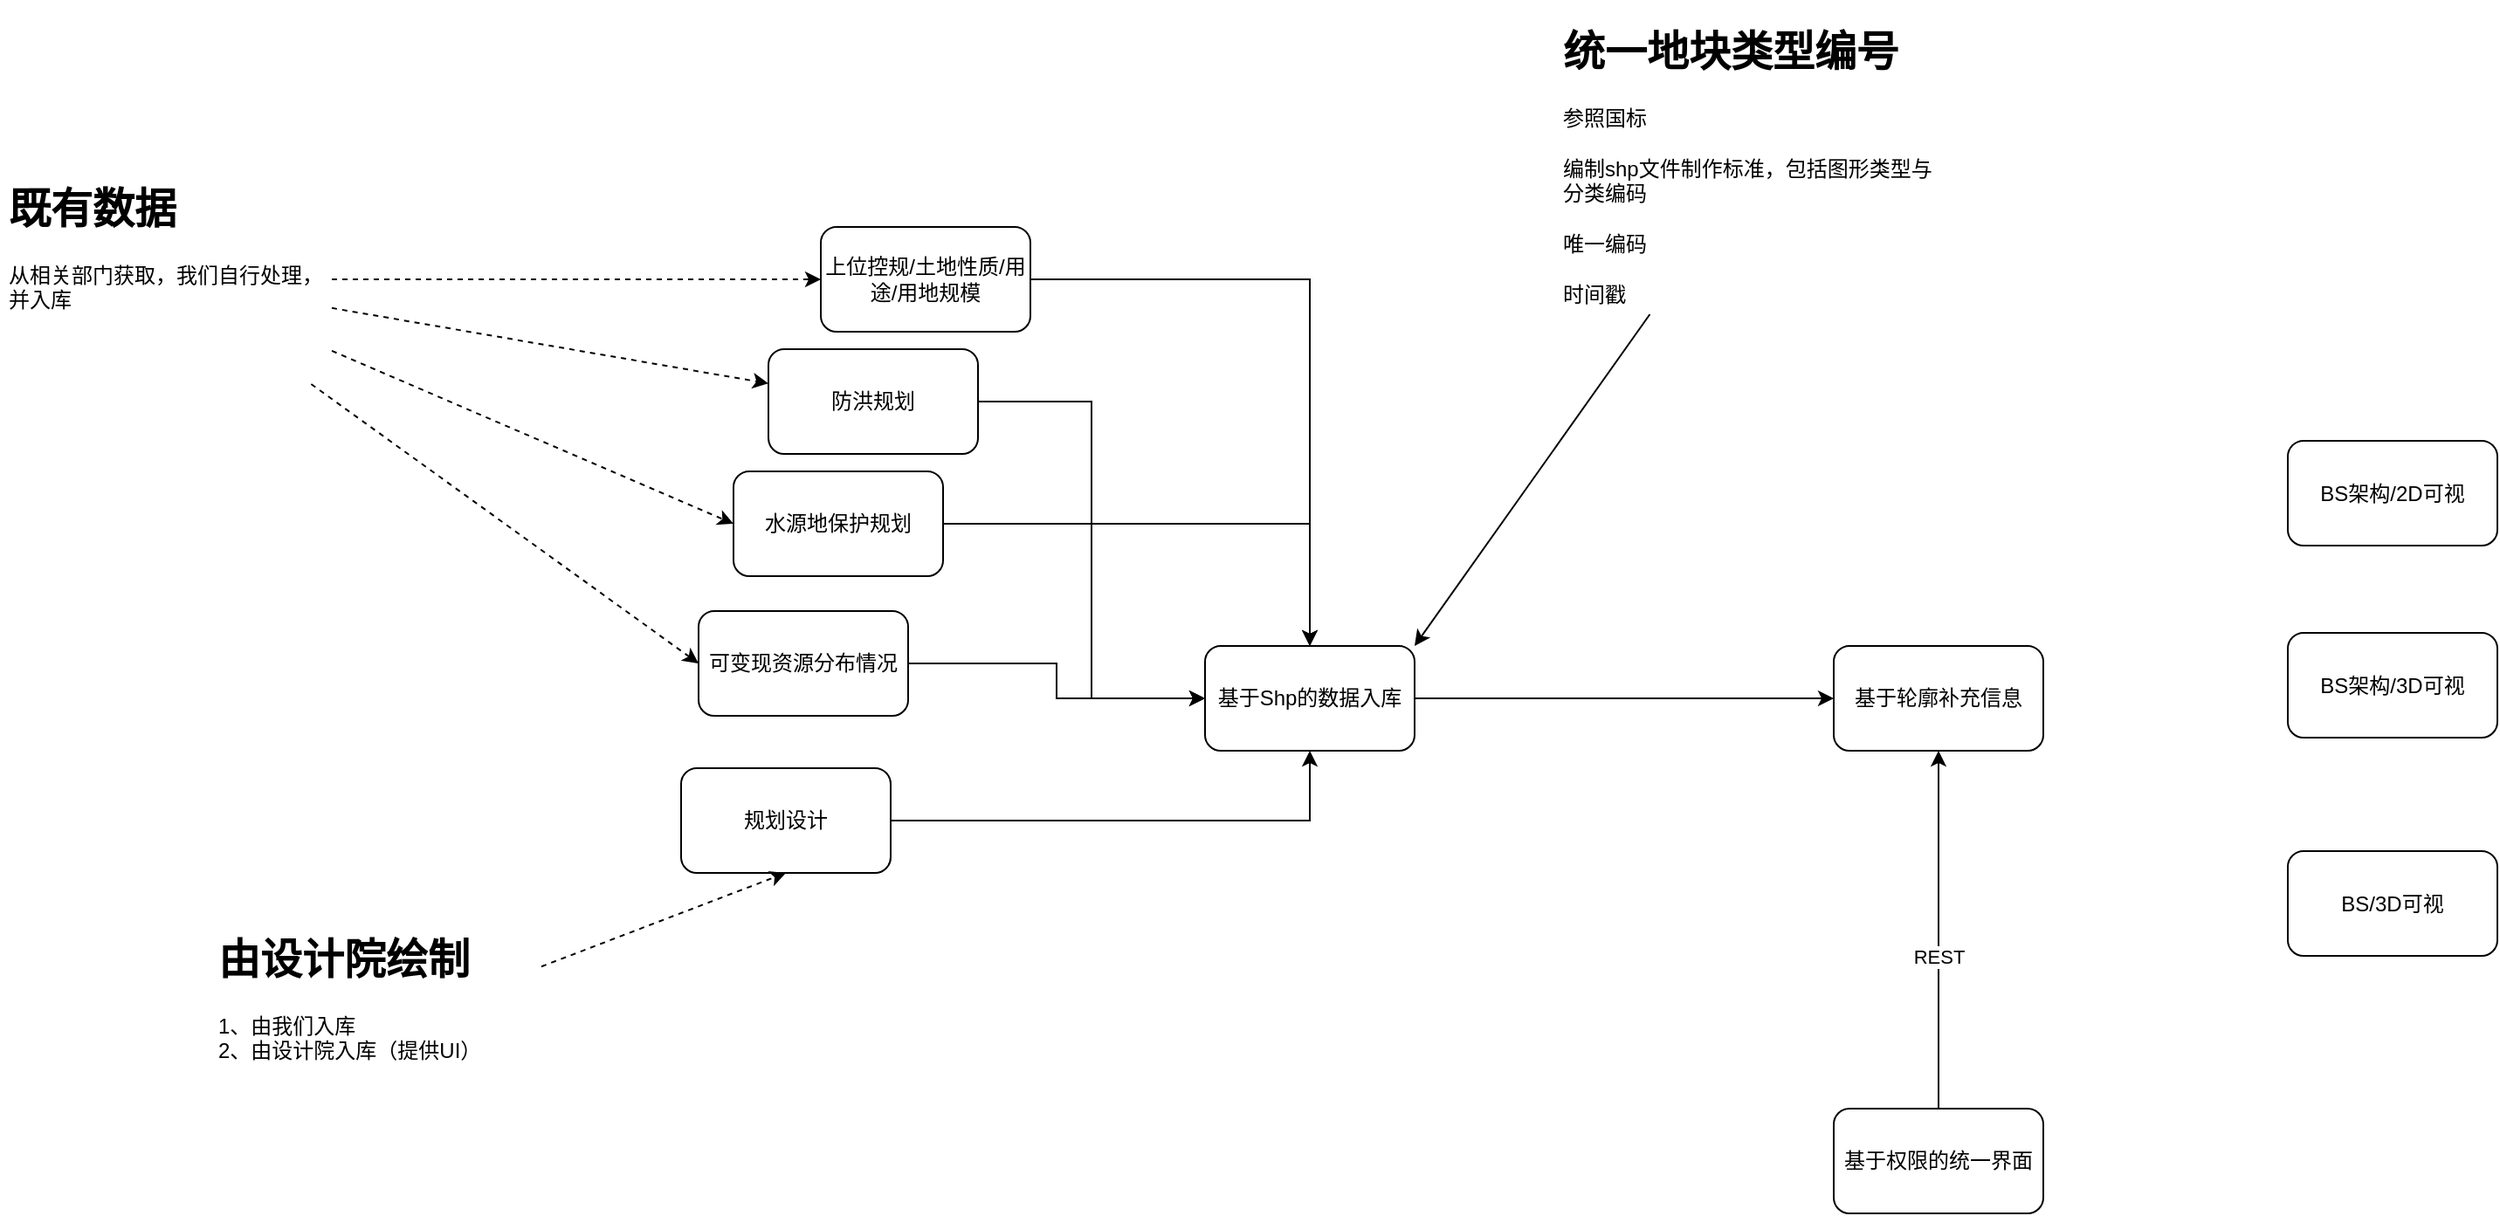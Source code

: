 <mxfile version="21.3.2" type="github">
  <diagram name="第 1 页" id="nfnzHy786rISAd0_TM_V">
    <mxGraphModel dx="2261" dy="1943" grid="1" gridSize="10" guides="1" tooltips="1" connect="1" arrows="1" fold="1" page="1" pageScale="1" pageWidth="827" pageHeight="1169" math="0" shadow="0">
      <root>
        <mxCell id="0" />
        <mxCell id="1" parent="0" />
        <mxCell id="NH8UexvuGOOD8I5ICKm5-14" style="edgeStyle=orthogonalEdgeStyle;rounded=0;orthogonalLoop=1;jettySize=auto;html=1;entryX=0;entryY=0.5;entryDx=0;entryDy=0;" parent="1" source="NH8UexvuGOOD8I5ICKm5-1" target="NH8UexvuGOOD8I5ICKm5-24" edge="1">
          <mxGeometry relative="1" as="geometry">
            <mxPoint x="294" y="350" as="targetPoint" />
          </mxGeometry>
        </mxCell>
        <mxCell id="NH8UexvuGOOD8I5ICKm5-1" value="基于Shp的数据入库" style="rounded=1;whiteSpace=wrap;html=1;" parent="1" vertex="1">
          <mxGeometry x="40" y="320" width="120" height="60" as="geometry" />
        </mxCell>
        <mxCell id="NH8UexvuGOOD8I5ICKm5-3" style="edgeStyle=orthogonalEdgeStyle;rounded=0;orthogonalLoop=1;jettySize=auto;html=1;" parent="1" source="NH8UexvuGOOD8I5ICKm5-2" target="NH8UexvuGOOD8I5ICKm5-1" edge="1">
          <mxGeometry relative="1" as="geometry" />
        </mxCell>
        <mxCell id="NH8UexvuGOOD8I5ICKm5-2" value="上位控规/土地性质/用途/用地规模" style="rounded=1;whiteSpace=wrap;html=1;" parent="1" vertex="1">
          <mxGeometry x="-180" y="80" width="120" height="60" as="geometry" />
        </mxCell>
        <mxCell id="NH8UexvuGOOD8I5ICKm5-12" style="edgeStyle=orthogonalEdgeStyle;rounded=0;orthogonalLoop=1;jettySize=auto;html=1;entryX=0;entryY=0.5;entryDx=0;entryDy=0;" parent="1" source="NH8UexvuGOOD8I5ICKm5-4" target="NH8UexvuGOOD8I5ICKm5-1" edge="1">
          <mxGeometry relative="1" as="geometry" />
        </mxCell>
        <mxCell id="NH8UexvuGOOD8I5ICKm5-4" value="防洪规划" style="rounded=1;whiteSpace=wrap;html=1;" parent="1" vertex="1">
          <mxGeometry x="-210" y="150" width="120" height="60" as="geometry" />
        </mxCell>
        <mxCell id="NH8UexvuGOOD8I5ICKm5-11" style="edgeStyle=orthogonalEdgeStyle;rounded=0;orthogonalLoop=1;jettySize=auto;html=1;" parent="1" source="NH8UexvuGOOD8I5ICKm5-5" target="NH8UexvuGOOD8I5ICKm5-1" edge="1">
          <mxGeometry relative="1" as="geometry" />
        </mxCell>
        <mxCell id="NH8UexvuGOOD8I5ICKm5-5" value="水源地保护规划" style="rounded=1;whiteSpace=wrap;html=1;" parent="1" vertex="1">
          <mxGeometry x="-230" y="220" width="120" height="60" as="geometry" />
        </mxCell>
        <mxCell id="NH8UexvuGOOD8I5ICKm5-9" style="edgeStyle=orthogonalEdgeStyle;rounded=0;orthogonalLoop=1;jettySize=auto;html=1;entryX=0;entryY=0.5;entryDx=0;entryDy=0;" parent="1" source="NH8UexvuGOOD8I5ICKm5-8" target="NH8UexvuGOOD8I5ICKm5-1" edge="1">
          <mxGeometry relative="1" as="geometry" />
        </mxCell>
        <mxCell id="NH8UexvuGOOD8I5ICKm5-8" value="可变现资源分布情况" style="rounded=1;whiteSpace=wrap;html=1;" parent="1" vertex="1">
          <mxGeometry x="-250" y="300" width="120" height="60" as="geometry" />
        </mxCell>
        <mxCell id="NH8UexvuGOOD8I5ICKm5-15" value="BS架构/2D可视" style="rounded=1;whiteSpace=wrap;html=1;" parent="1" vertex="1">
          <mxGeometry x="660" y="202.5" width="120" height="60" as="geometry" />
        </mxCell>
        <mxCell id="NH8UexvuGOOD8I5ICKm5-17" value="BS架构/3D可视" style="rounded=1;whiteSpace=wrap;html=1;" parent="1" vertex="1">
          <mxGeometry x="660" y="312.5" width="120" height="60" as="geometry" />
        </mxCell>
        <mxCell id="NH8UexvuGOOD8I5ICKm5-19" value="BS/3D可视" style="rounded=1;whiteSpace=wrap;html=1;" parent="1" vertex="1">
          <mxGeometry x="660" y="437.5" width="120" height="60" as="geometry" />
        </mxCell>
        <mxCell id="NH8UexvuGOOD8I5ICKm5-24" value="基于轮廓补充信息" style="rounded=1;whiteSpace=wrap;html=1;" parent="1" vertex="1">
          <mxGeometry x="400" y="320" width="120" height="60" as="geometry" />
        </mxCell>
        <mxCell id="NH8UexvuGOOD8I5ICKm5-26" style="edgeStyle=orthogonalEdgeStyle;rounded=0;orthogonalLoop=1;jettySize=auto;html=1;entryX=0.5;entryY=1;entryDx=0;entryDy=0;" parent="1" source="NH8UexvuGOOD8I5ICKm5-25" target="NH8UexvuGOOD8I5ICKm5-24" edge="1">
          <mxGeometry relative="1" as="geometry" />
        </mxCell>
        <mxCell id="NH8UexvuGOOD8I5ICKm5-27" value="REST" style="edgeLabel;html=1;align=center;verticalAlign=middle;resizable=0;points=[];" parent="NH8UexvuGOOD8I5ICKm5-26" vertex="1" connectable="0">
          <mxGeometry x="0.19" y="-2" relative="1" as="geometry">
            <mxPoint x="-2" y="35" as="offset" />
          </mxGeometry>
        </mxCell>
        <mxCell id="NH8UexvuGOOD8I5ICKm5-25" value="基于权限的统一界面" style="rounded=1;whiteSpace=wrap;html=1;" parent="1" vertex="1">
          <mxGeometry x="400" y="585" width="120" height="60" as="geometry" />
        </mxCell>
        <mxCell id="NH8UexvuGOOD8I5ICKm5-29" style="rounded=0;orthogonalLoop=1;jettySize=auto;html=1;entryX=1;entryY=0;entryDx=0;entryDy=0;" parent="1" source="NH8UexvuGOOD8I5ICKm5-28" target="NH8UexvuGOOD8I5ICKm5-1" edge="1">
          <mxGeometry relative="1" as="geometry" />
        </mxCell>
        <mxCell id="NH8UexvuGOOD8I5ICKm5-28" value="&lt;h1&gt;统一地块类型编号&lt;/h1&gt;&lt;div&gt;参照国标&lt;/div&gt;&lt;div&gt;&lt;br&gt;&lt;/div&gt;&lt;div&gt;编制shp文件制作标准，包括图形类型与分类编码&lt;/div&gt;&lt;div&gt;&lt;br&gt;&lt;/div&gt;&lt;div&gt;唯一编码&lt;/div&gt;&lt;div&gt;&lt;br&gt;&lt;/div&gt;&lt;div&gt;时间戳&lt;br&gt;&lt;/div&gt;" style="text;html=1;strokeColor=none;fillColor=none;spacing=5;spacingTop=-20;whiteSpace=wrap;overflow=hidden;rounded=0;" parent="1" vertex="1">
          <mxGeometry x="240" y="-40" width="230" height="170" as="geometry" />
        </mxCell>
        <mxCell id="NH8UexvuGOOD8I5ICKm5-31" style="edgeStyle=orthogonalEdgeStyle;rounded=0;orthogonalLoop=1;jettySize=auto;html=1;entryX=0.5;entryY=1;entryDx=0;entryDy=0;exitX=1;exitY=0.5;exitDx=0;exitDy=0;" parent="1" source="NH8UexvuGOOD8I5ICKm5-30" target="NH8UexvuGOOD8I5ICKm5-1" edge="1">
          <mxGeometry relative="1" as="geometry" />
        </mxCell>
        <mxCell id="NH8UexvuGOOD8I5ICKm5-30" value="规划设计" style="rounded=1;whiteSpace=wrap;html=1;" parent="1" vertex="1">
          <mxGeometry x="-260" y="390" width="120" height="60" as="geometry" />
        </mxCell>
        <mxCell id="NH8UexvuGOOD8I5ICKm5-33" style="rounded=0;orthogonalLoop=1;jettySize=auto;html=1;entryX=0.5;entryY=1;entryDx=0;entryDy=0;dashed=1;" parent="1" source="NH8UexvuGOOD8I5ICKm5-32" target="NH8UexvuGOOD8I5ICKm5-30" edge="1">
          <mxGeometry relative="1" as="geometry" />
        </mxCell>
        <mxCell id="NH8UexvuGOOD8I5ICKm5-32" value="&lt;h1&gt;由设计院绘制&lt;/h1&gt;&lt;div&gt;1、由我们入库&lt;/div&gt;&lt;div&gt;2、由设计院入库（提供UI）&lt;br&gt;&lt;/div&gt;" style="text;html=1;strokeColor=none;fillColor=none;spacing=5;spacingTop=-20;whiteSpace=wrap;overflow=hidden;rounded=0;" parent="1" vertex="1">
          <mxGeometry x="-530" y="480" width="190" height="120" as="geometry" />
        </mxCell>
        <mxCell id="NH8UexvuGOOD8I5ICKm5-35" style="rounded=0;orthogonalLoop=1;jettySize=auto;html=1;entryX=0;entryY=0.5;entryDx=0;entryDy=0;dashed=1;" parent="1" source="NH8UexvuGOOD8I5ICKm5-34" target="NH8UexvuGOOD8I5ICKm5-2" edge="1">
          <mxGeometry relative="1" as="geometry" />
        </mxCell>
        <mxCell id="NH8UexvuGOOD8I5ICKm5-36" style="rounded=0;orthogonalLoop=1;jettySize=auto;html=1;dashed=1;" parent="1" source="NH8UexvuGOOD8I5ICKm5-34" target="NH8UexvuGOOD8I5ICKm5-4" edge="1">
          <mxGeometry relative="1" as="geometry" />
        </mxCell>
        <mxCell id="NH8UexvuGOOD8I5ICKm5-37" style="rounded=0;orthogonalLoop=1;jettySize=auto;html=1;entryX=0;entryY=0.5;entryDx=0;entryDy=0;dashed=1;" parent="1" source="NH8UexvuGOOD8I5ICKm5-34" target="NH8UexvuGOOD8I5ICKm5-5" edge="1">
          <mxGeometry relative="1" as="geometry" />
        </mxCell>
        <mxCell id="NH8UexvuGOOD8I5ICKm5-38" style="rounded=0;orthogonalLoop=1;jettySize=auto;html=1;entryX=0;entryY=0.5;entryDx=0;entryDy=0;dashed=1;" parent="1" source="NH8UexvuGOOD8I5ICKm5-34" target="NH8UexvuGOOD8I5ICKm5-8" edge="1">
          <mxGeometry relative="1" as="geometry" />
        </mxCell>
        <mxCell id="NH8UexvuGOOD8I5ICKm5-34" value="&lt;h1&gt;既有数据&lt;/h1&gt;&lt;div&gt;从相关部门获取，我们自行处理，并入库&lt;br&gt;&lt;/div&gt;" style="text;html=1;strokeColor=none;fillColor=none;spacing=5;spacingTop=-20;whiteSpace=wrap;overflow=hidden;rounded=0;" parent="1" vertex="1">
          <mxGeometry x="-650" y="50" width="190" height="120" as="geometry" />
        </mxCell>
      </root>
    </mxGraphModel>
  </diagram>
</mxfile>
